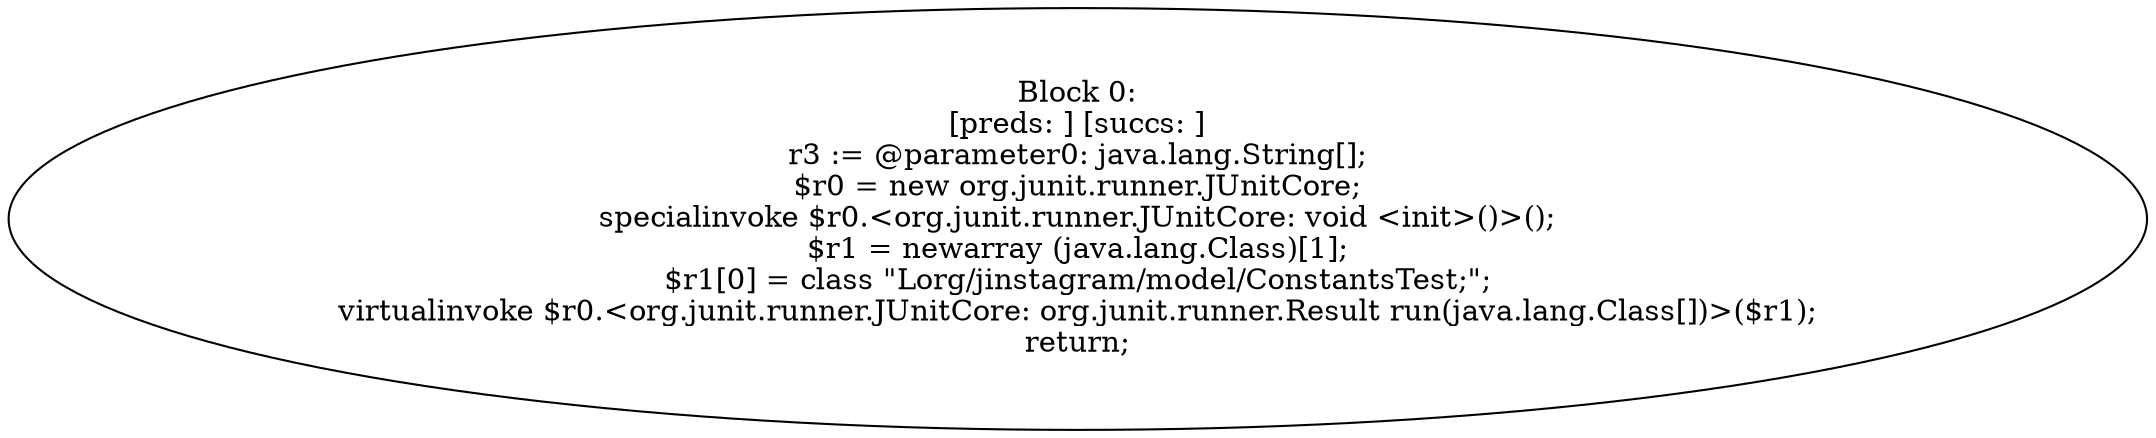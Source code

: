 digraph "unitGraph" {
    "Block 0:
[preds: ] [succs: ]
r3 := @parameter0: java.lang.String[];
$r0 = new org.junit.runner.JUnitCore;
specialinvoke $r0.<org.junit.runner.JUnitCore: void <init>()>();
$r1 = newarray (java.lang.Class)[1];
$r1[0] = class \"Lorg/jinstagram/model/ConstantsTest;\";
virtualinvoke $r0.<org.junit.runner.JUnitCore: org.junit.runner.Result run(java.lang.Class[])>($r1);
return;
"
}
